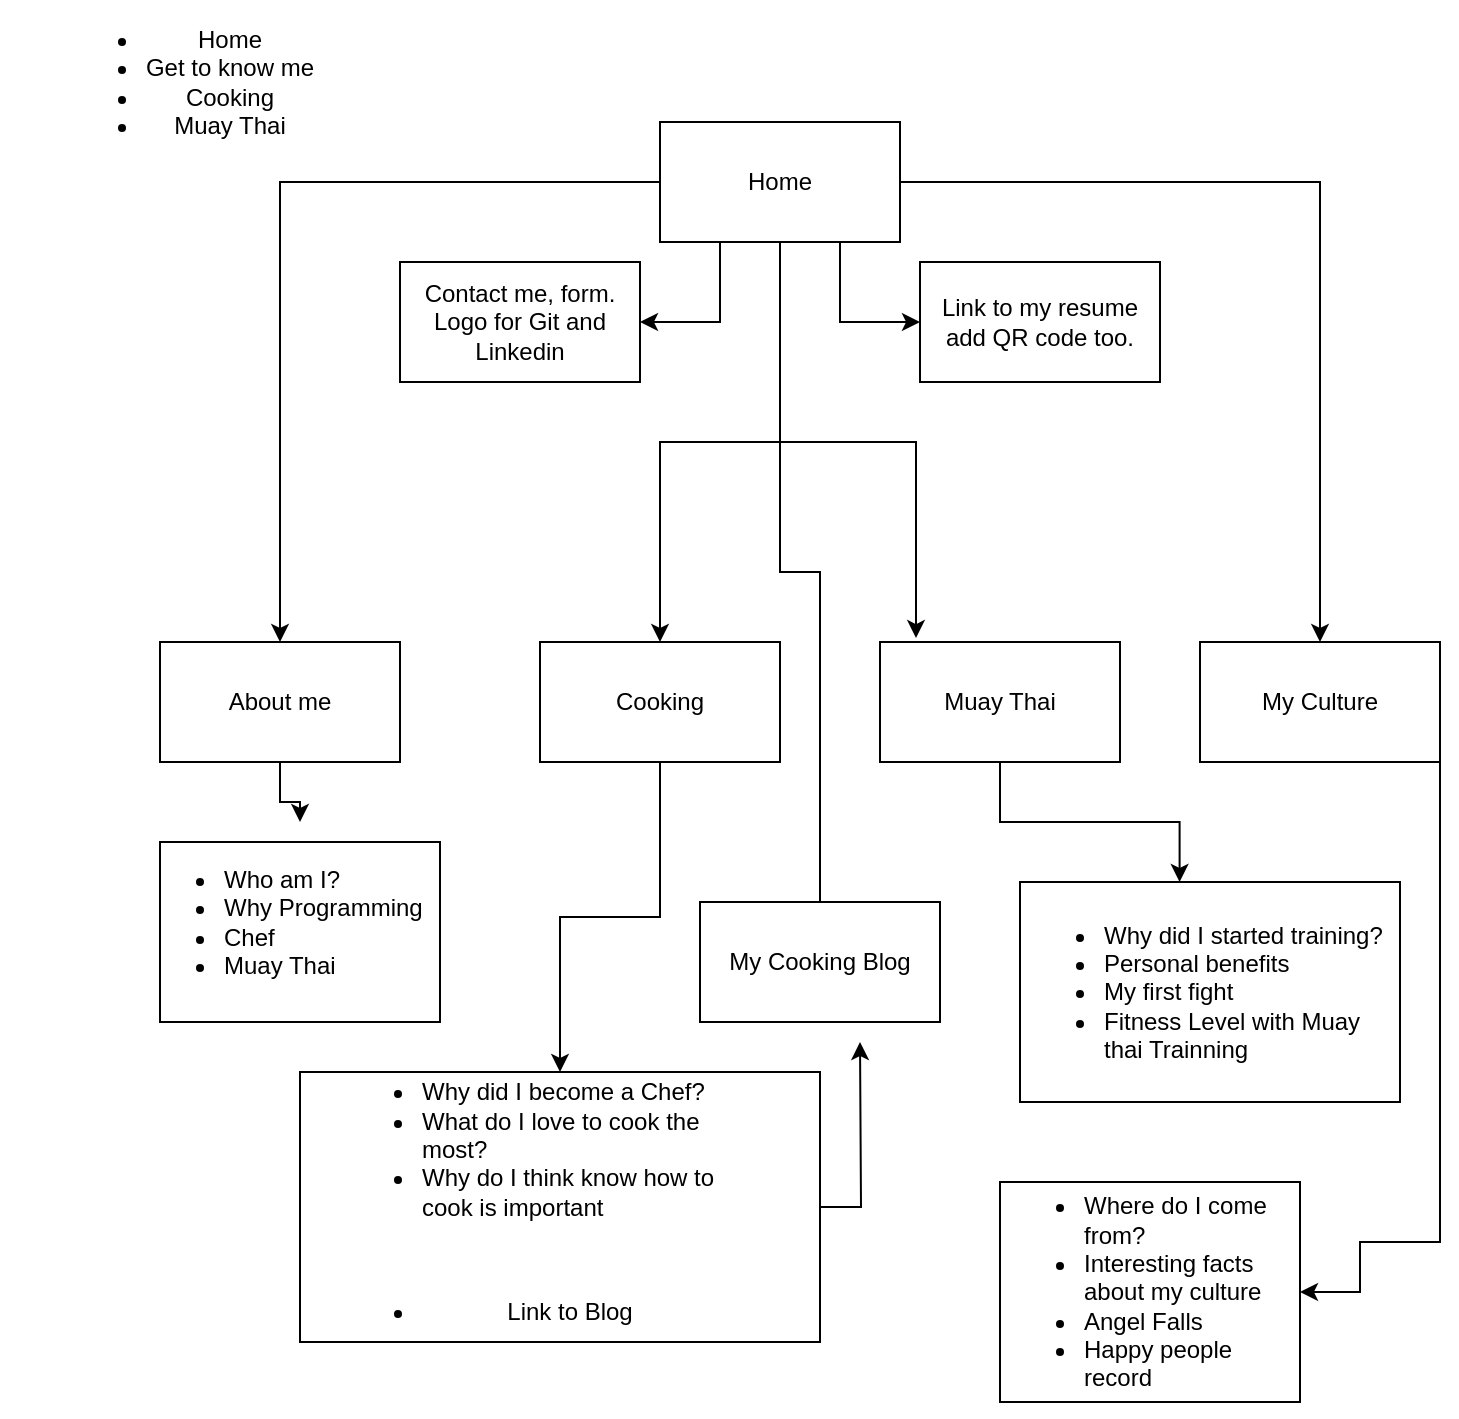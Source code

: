 <mxfile version="21.0.6" type="device"><diagram name="Page-1" id="gItYgogquvj7oPLs2f0Y"><mxGraphModel dx="692" dy="746" grid="1" gridSize="10" guides="1" tooltips="1" connect="1" arrows="1" fold="1" page="1" pageScale="1" pageWidth="827" pageHeight="1169" math="0" shadow="0"><root><mxCell id="0"/><mxCell id="1" parent="0"/><mxCell id="HMflgun2Erm-whntsKhS-20" style="edgeStyle=orthogonalEdgeStyle;rounded=0;orthogonalLoop=1;jettySize=auto;html=1;" edge="1" parent="1" source="HMflgun2Erm-whntsKhS-18"><mxGeometry relative="1" as="geometry"><mxPoint x="470" y="540" as="targetPoint"/></mxGeometry></mxCell><mxCell id="HMflgun2Erm-whntsKhS-18" value="" style="rounded=0;whiteSpace=wrap;html=1;" vertex="1" parent="1"><mxGeometry x="190" y="555" width="260" height="135" as="geometry"/></mxCell><mxCell id="HMflgun2Erm-whntsKhS-17" value="" style="rounded=0;whiteSpace=wrap;html=1;" vertex="1" parent="1"><mxGeometry x="120" y="440" width="140" height="90" as="geometry"/></mxCell><mxCell id="HMflgun2Erm-whntsKhS-1" value="&lt;ul&gt;&lt;li&gt;Home&lt;/li&gt;&lt;li&gt;Get to know me&lt;/li&gt;&lt;li&gt;Cooking&lt;/li&gt;&lt;li&gt;Muay Thai&lt;/li&gt;&lt;/ul&gt;" style="text;html=1;strokeColor=none;fillColor=none;align=center;verticalAlign=middle;whiteSpace=wrap;rounded=0;" vertex="1" parent="1"><mxGeometry x="40" y="30" width="190" height="60" as="geometry"/></mxCell><mxCell id="HMflgun2Erm-whntsKhS-7" style="edgeStyle=orthogonalEdgeStyle;rounded=0;orthogonalLoop=1;jettySize=auto;html=1;" edge="1" parent="1" source="HMflgun2Erm-whntsKhS-2" target="HMflgun2Erm-whntsKhS-4"><mxGeometry relative="1" as="geometry"/></mxCell><mxCell id="HMflgun2Erm-whntsKhS-8" style="edgeStyle=orthogonalEdgeStyle;rounded=0;orthogonalLoop=1;jettySize=auto;html=1;" edge="1" parent="1" source="HMflgun2Erm-whntsKhS-2" target="HMflgun2Erm-whntsKhS-3"><mxGeometry relative="1" as="geometry"/></mxCell><mxCell id="HMflgun2Erm-whntsKhS-9" style="edgeStyle=orthogonalEdgeStyle;rounded=0;orthogonalLoop=1;jettySize=auto;html=1;entryX=0.15;entryY=-0.033;entryDx=0;entryDy=0;entryPerimeter=0;" edge="1" parent="1" source="HMflgun2Erm-whntsKhS-2" target="HMflgun2Erm-whntsKhS-6"><mxGeometry relative="1" as="geometry"/></mxCell><mxCell id="HMflgun2Erm-whntsKhS-10" style="edgeStyle=orthogonalEdgeStyle;rounded=0;orthogonalLoop=1;jettySize=auto;html=1;entryX=0.5;entryY=0;entryDx=0;entryDy=0;" edge="1" parent="1" source="HMflgun2Erm-whntsKhS-2" target="HMflgun2Erm-whntsKhS-5"><mxGeometry relative="1" as="geometry"/></mxCell><mxCell id="HMflgun2Erm-whntsKhS-13" style="edgeStyle=orthogonalEdgeStyle;rounded=0;orthogonalLoop=1;jettySize=auto;html=1;entryX=0.583;entryY=0.5;entryDx=0;entryDy=0;entryPerimeter=0;" edge="1" parent="1" source="HMflgun2Erm-whntsKhS-2" target="HMflgun2Erm-whntsKhS-12"><mxGeometry relative="1" as="geometry"><Array as="points"><mxPoint x="430" y="305"/><mxPoint x="450" y="305"/><mxPoint x="450" y="500"/></Array></mxGeometry></mxCell><mxCell id="HMflgun2Erm-whntsKhS-29" style="edgeStyle=orthogonalEdgeStyle;rounded=0;orthogonalLoop=1;jettySize=auto;html=1;exitX=0.25;exitY=1;exitDx=0;exitDy=0;entryX=1;entryY=0.5;entryDx=0;entryDy=0;" edge="1" parent="1" source="HMflgun2Erm-whntsKhS-2" target="HMflgun2Erm-whntsKhS-26"><mxGeometry relative="1" as="geometry"/></mxCell><mxCell id="HMflgun2Erm-whntsKhS-30" style="edgeStyle=orthogonalEdgeStyle;rounded=0;orthogonalLoop=1;jettySize=auto;html=1;exitX=0.75;exitY=1;exitDx=0;exitDy=0;entryX=0;entryY=0.5;entryDx=0;entryDy=0;" edge="1" parent="1" source="HMflgun2Erm-whntsKhS-2" target="HMflgun2Erm-whntsKhS-27"><mxGeometry relative="1" as="geometry"/></mxCell><mxCell id="HMflgun2Erm-whntsKhS-2" value="Home" style="rounded=0;whiteSpace=wrap;html=1;" vertex="1" parent="1"><mxGeometry x="370" y="80" width="120" height="60" as="geometry"/></mxCell><mxCell id="HMflgun2Erm-whntsKhS-15" style="edgeStyle=orthogonalEdgeStyle;rounded=0;orthogonalLoop=1;jettySize=auto;html=1;" edge="1" parent="1" source="HMflgun2Erm-whntsKhS-3" target="HMflgun2Erm-whntsKhS-14"><mxGeometry relative="1" as="geometry"/></mxCell><mxCell id="HMflgun2Erm-whntsKhS-3" value="About me" style="rounded=0;whiteSpace=wrap;html=1;" vertex="1" parent="1"><mxGeometry x="120" y="340" width="120" height="60" as="geometry"/></mxCell><mxCell id="HMflgun2Erm-whntsKhS-19" style="edgeStyle=orthogonalEdgeStyle;rounded=0;orthogonalLoop=1;jettySize=auto;html=1;entryX=0.5;entryY=0;entryDx=0;entryDy=0;" edge="1" parent="1" source="HMflgun2Erm-whntsKhS-4" target="HMflgun2Erm-whntsKhS-18"><mxGeometry relative="1" as="geometry"/></mxCell><mxCell id="HMflgun2Erm-whntsKhS-4" value="Cooking" style="rounded=0;whiteSpace=wrap;html=1;" vertex="1" parent="1"><mxGeometry x="310" y="340" width="120" height="60" as="geometry"/></mxCell><mxCell id="HMflgun2Erm-whntsKhS-24" style="edgeStyle=orthogonalEdgeStyle;rounded=0;orthogonalLoop=1;jettySize=auto;html=1;entryX=1;entryY=0.5;entryDx=0;entryDy=0;" edge="1" parent="1" source="HMflgun2Erm-whntsKhS-5" target="HMflgun2Erm-whntsKhS-23"><mxGeometry relative="1" as="geometry"><Array as="points"><mxPoint x="760" y="640"/><mxPoint x="720" y="640"/><mxPoint x="720" y="665"/></Array></mxGeometry></mxCell><mxCell id="HMflgun2Erm-whntsKhS-5" value="My Culture" style="rounded=0;whiteSpace=wrap;html=1;" vertex="1" parent="1"><mxGeometry x="640" y="340" width="120" height="60" as="geometry"/></mxCell><mxCell id="HMflgun2Erm-whntsKhS-22" style="edgeStyle=orthogonalEdgeStyle;rounded=0;orthogonalLoop=1;jettySize=auto;html=1;entryX=0.42;entryY=0;entryDx=0;entryDy=0;entryPerimeter=0;" edge="1" parent="1" source="HMflgun2Erm-whntsKhS-6" target="HMflgun2Erm-whntsKhS-21"><mxGeometry relative="1" as="geometry"/></mxCell><mxCell id="HMflgun2Erm-whntsKhS-6" value="Muay Thai" style="rounded=0;whiteSpace=wrap;html=1;" vertex="1" parent="1"><mxGeometry x="480" y="340" width="120" height="60" as="geometry"/></mxCell><mxCell id="HMflgun2Erm-whntsKhS-12" value="My Cooking Blog" style="rounded=0;whiteSpace=wrap;html=1;" vertex="1" parent="1"><mxGeometry x="390" y="470" width="120" height="60" as="geometry"/></mxCell><mxCell id="HMflgun2Erm-whntsKhS-14" value="&lt;ul&gt;&lt;li&gt;Who am I?&lt;/li&gt;&lt;li&gt;Why Programming&lt;/li&gt;&lt;li&gt;Chef&lt;/li&gt;&lt;li&gt;Muay Thai&lt;/li&gt;&lt;/ul&gt;" style="text;html=1;strokeColor=none;fillColor=none;align=left;verticalAlign=middle;whiteSpace=wrap;rounded=0;" vertex="1" parent="1"><mxGeometry x="110" y="430" width="160" height="100" as="geometry"/></mxCell><mxCell id="HMflgun2Erm-whntsKhS-16" value="&lt;ul&gt;&lt;li style=&quot;text-align: left;&quot;&gt;Why did I become a Chef?&lt;/li&gt;&lt;li style=&quot;text-align: left;&quot;&gt;What do I love to cook the most?&lt;/li&gt;&lt;li style=&quot;text-align: left;&quot;&gt;Why do I think know how to cook is important&lt;/li&gt;&lt;/ul&gt;&lt;br&gt;&lt;ul&gt;&lt;li&gt;Link to Blog&lt;/li&gt;&lt;/ul&gt;" style="text;html=1;strokeColor=none;fillColor=none;align=center;verticalAlign=middle;whiteSpace=wrap;rounded=0;" vertex="1" parent="1"><mxGeometry x="210" y="580" width="190" height="80" as="geometry"/></mxCell><mxCell id="HMflgun2Erm-whntsKhS-21" value="&lt;ul&gt;&lt;li&gt;Why did I started training?&lt;/li&gt;&lt;li&gt;Personal benefits&lt;/li&gt;&lt;li&gt;My first fight&lt;/li&gt;&lt;li&gt;Fitness Level with Muay thai Trainning&lt;/li&gt;&lt;/ul&gt;" style="rounded=0;whiteSpace=wrap;html=1;shadow=0;glass=0;align=left;" vertex="1" parent="1"><mxGeometry x="550" y="460" width="190" height="110" as="geometry"/></mxCell><mxCell id="HMflgun2Erm-whntsKhS-23" value="&lt;ul&gt;&lt;li&gt;Where do I come from?&lt;/li&gt;&lt;li&gt;Interesting facts about my culture&lt;/li&gt;&lt;li&gt;Angel Falls&lt;/li&gt;&lt;li&gt;Happy people record&lt;/li&gt;&lt;/ul&gt;" style="rounded=0;whiteSpace=wrap;html=1;align=left;" vertex="1" parent="1"><mxGeometry x="540" y="610" width="150" height="110" as="geometry"/></mxCell><mxCell id="HMflgun2Erm-whntsKhS-26" value="Contact me, form.&lt;br&gt;Logo for Git and Linkedin" style="rounded=0;whiteSpace=wrap;html=1;" vertex="1" parent="1"><mxGeometry x="240" y="150" width="120" height="60" as="geometry"/></mxCell><mxCell id="HMflgun2Erm-whntsKhS-27" value="Link to my resume&lt;br&gt;add QR code too." style="rounded=0;whiteSpace=wrap;html=1;" vertex="1" parent="1"><mxGeometry x="500" y="150" width="120" height="60" as="geometry"/></mxCell></root></mxGraphModel></diagram></mxfile>